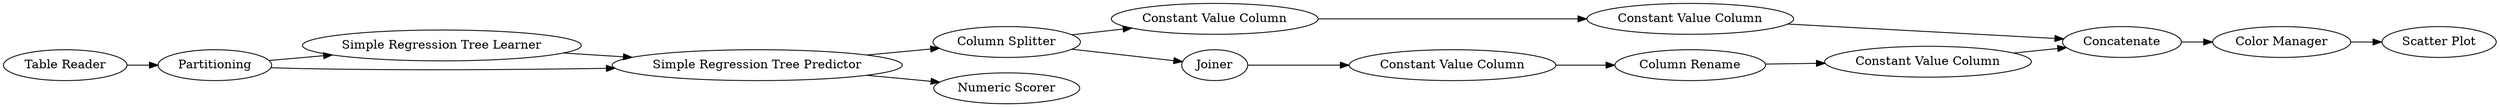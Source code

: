 digraph {
	188 -> 189
	54 -> 59
	72 -> 68
	70 -> 72
	66 -> 67
	60 -> 66
	62 -> 54
	73 -> 68
	66 -> 70
	71 -> 73
	59 -> 60
	54 -> 60
	68 -> 188
	60 -> 61
	67 -> 69
	69 -> 71
	189 [label="Scatter Plot"]
	66 [label="Column Splitter"]
	62 [label="Table Reader"]
	70 [label="Constant Value Column"]
	68 [label=Concatenate]
	71 [label="Column Rename"]
	69 [label="Constant Value Column"]
	67 [label=Joiner]
	72 [label="Constant Value Column"]
	188 [label="Color Manager"]
	61 [label="Numeric Scorer"]
	54 [label=Partitioning]
	73 [label="Constant Value Column"]
	60 [label="Simple Regression Tree Predictor"]
	59 [label="Simple Regression Tree Learner"]
	rankdir=LR
}
